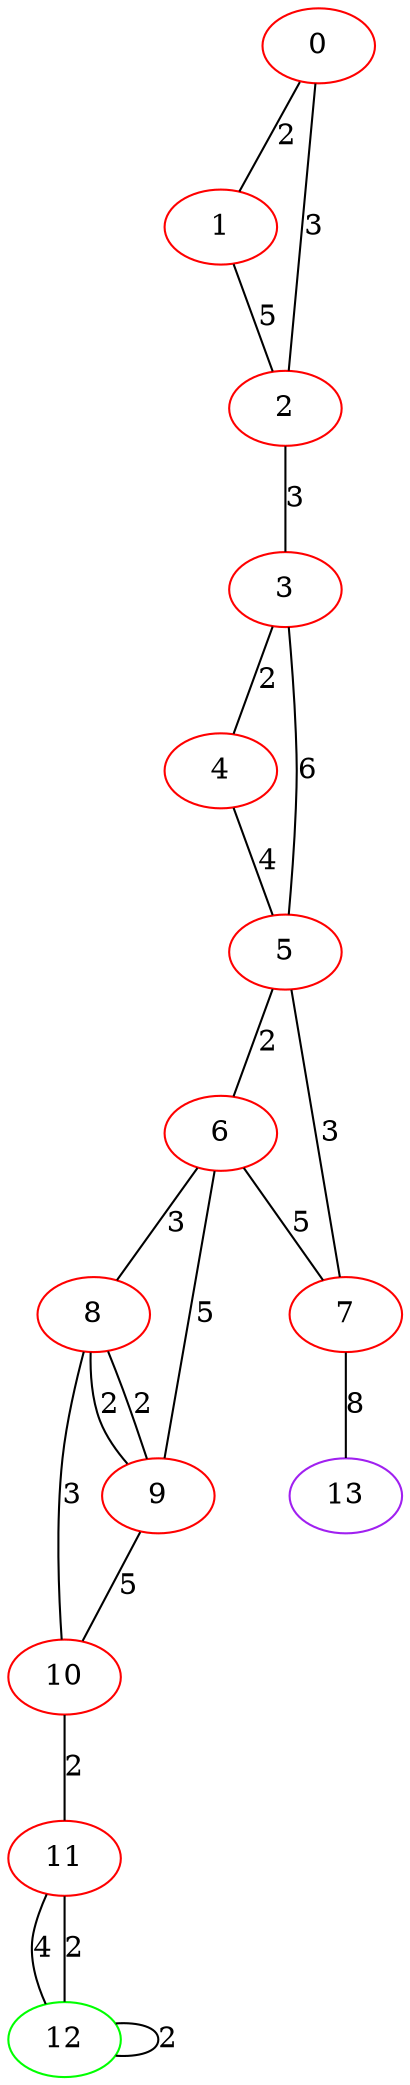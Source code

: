 graph "" {
0 [color=red, weight=1];
1 [color=red, weight=1];
2 [color=red, weight=1];
3 [color=red, weight=1];
4 [color=red, weight=1];
5 [color=red, weight=1];
6 [color=red, weight=1];
7 [color=red, weight=1];
8 [color=red, weight=1];
9 [color=red, weight=1];
10 [color=red, weight=1];
11 [color=red, weight=1];
12 [color=green, weight=2];
13 [color=purple, weight=4];
0 -- 1  [key=0, label=2];
0 -- 2  [key=0, label=3];
1 -- 2  [key=0, label=5];
2 -- 3  [key=0, label=3];
3 -- 4  [key=0, label=2];
3 -- 5  [key=0, label=6];
4 -- 5  [key=0, label=4];
5 -- 6  [key=0, label=2];
5 -- 7  [key=0, label=3];
6 -- 8  [key=0, label=3];
6 -- 9  [key=0, label=5];
6 -- 7  [key=0, label=5];
7 -- 13  [key=0, label=8];
8 -- 9  [key=0, label=2];
8 -- 9  [key=1, label=2];
8 -- 10  [key=0, label=3];
9 -- 10  [key=0, label=5];
10 -- 11  [key=0, label=2];
11 -- 12  [key=0, label=4];
11 -- 12  [key=1, label=2];
12 -- 12  [key=0, label=2];
}
